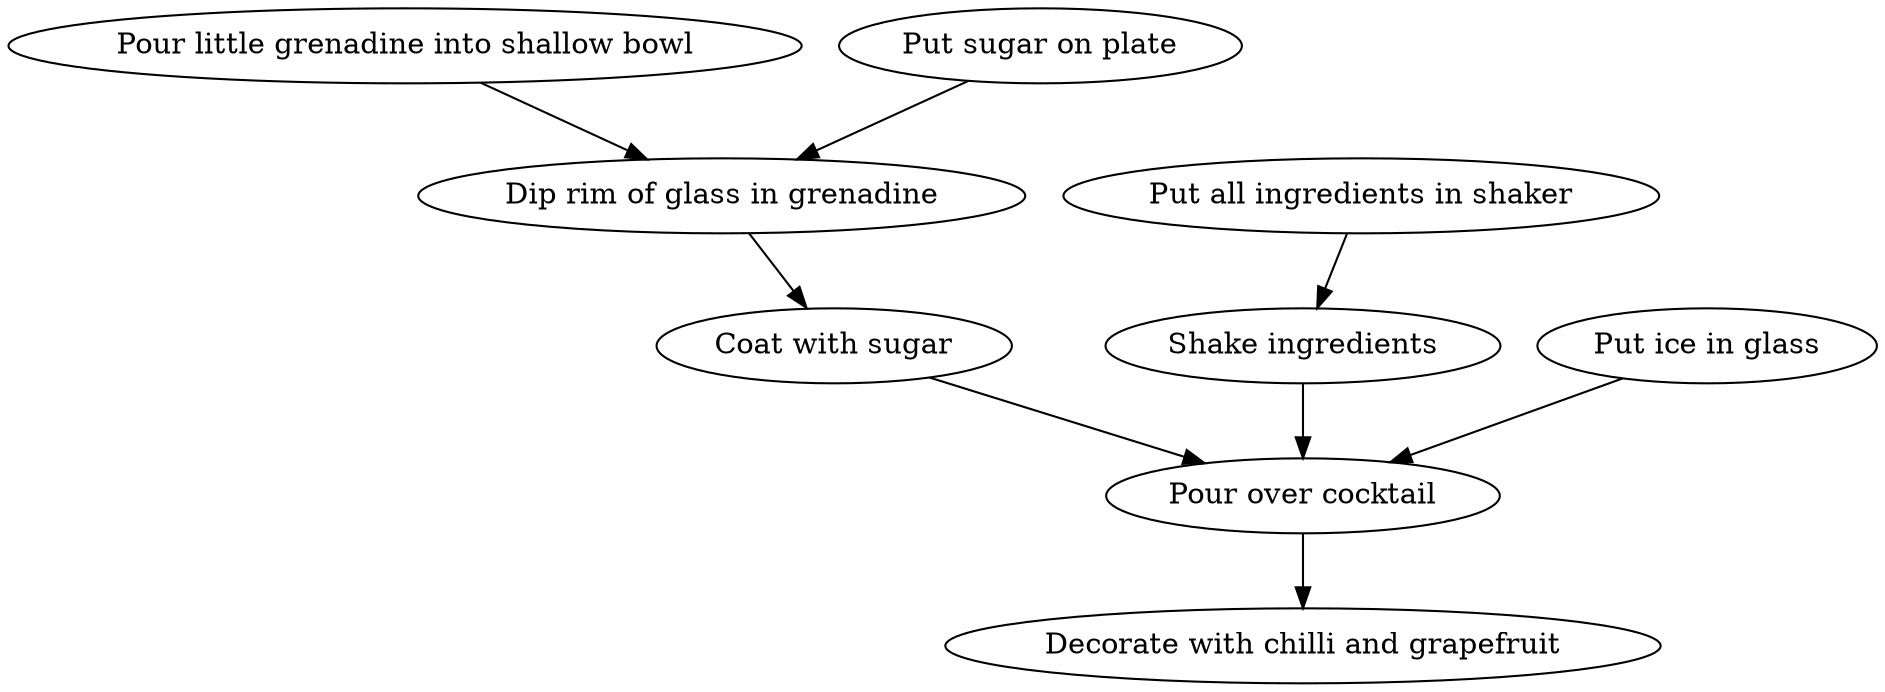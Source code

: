 digraph {
	0 [label="Pour little grenadine into shallow bowl"];
	1 [label="Put sugar on plate"];
	2 [label="Dip rim of glass in grenadine"];
	3 [label="Coat with sugar"];
	4 [label="Put all ingredients in shaker"];
	5 [label="Shake ingredients"];
	6 [label="Put ice in glass"];
	7 [label="Pour over cocktail"];
	8 [label="Decorate with chilli and grapefruit"];
	0 -> 2;
	1 -> 2;
	2 -> 3;
	3 -> 7;
	4 -> 5;
	5 -> 7;
	6 -> 7;
	7 -> 8;
}